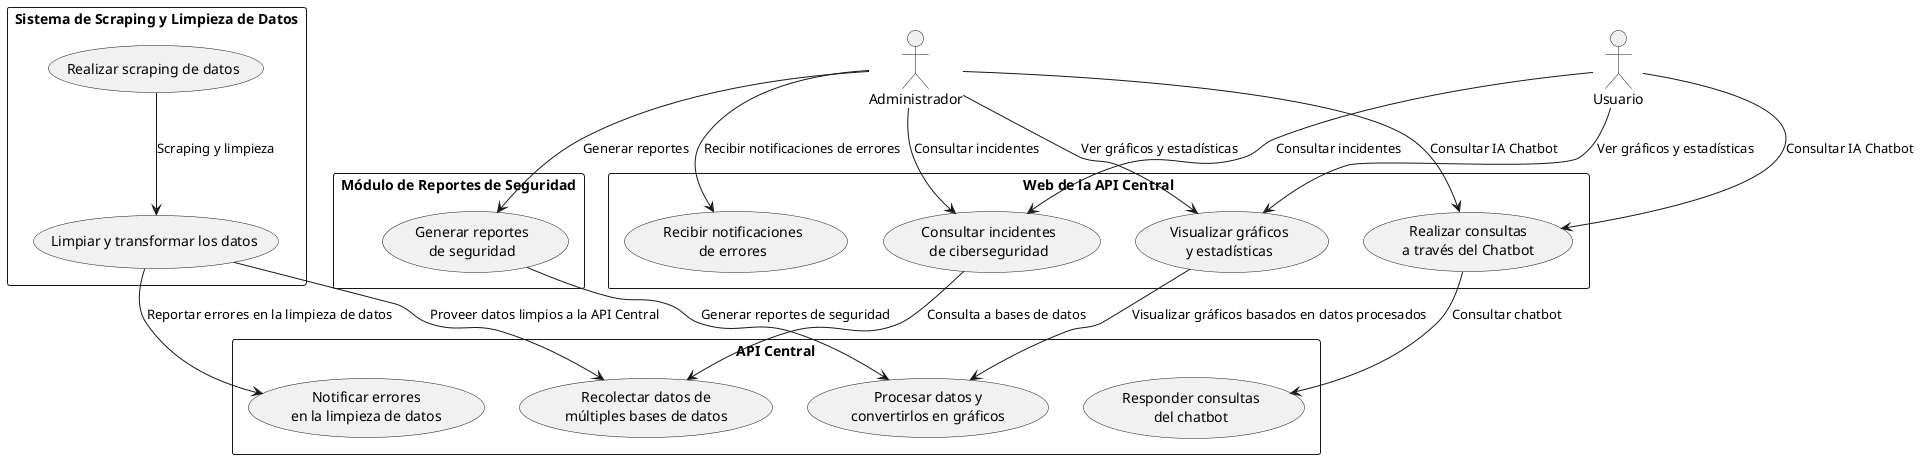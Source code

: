 @startuml
!define RECTANGLE class

actor Usuario as user
actor Administrador as admin

rectangle "Web de la API Central" {
  usecase "Visualizar gráficos\ny estadísticas" as UC1
  usecase "Consultar incidentes\nde ciberseguridad" as UC3
  usecase "Realizar consultas\na través del Chatbot" as UC4
  usecase "Recibir notificaciones\nde errores" as UC5
}

rectangle "API Central" {
  usecase "Procesar datos y\nconvertirlos en gráficos" as UC6
  usecase "Recolectar datos de\nmúltiples bases de datos" as UC7
  usecase "Notificar errores\nen la limpieza de datos" as UC8
  usecase "Responder consultas\ndel chatbot" as UC9
}

rectangle "Sistema de Scraping y Limpieza de Datos" {
  usecase "Realizar scraping de datos" as UC10
  usecase "Limpiar y transformar los datos" as UC11
}

rectangle "Módulo de Reportes de Seguridad" {
  usecase "Generar reportes\nde seguridad" as UC2
}

' Relaciones del Usuario con la web
user --> UC1 : "Ver gráficos y estadísticas"
user --> UC3 : "Consultar incidentes"
user --> UC4 : "Consultar IA Chatbot"

' Relaciones del Administrador con la web
admin --> UC1 : "Ver gráficos y estadísticas"
admin --> UC2 : "Generar reportes"
admin --> UC3 : "Consultar incidentes"
admin --> UC4 : "Consultar IA Chatbot"
admin --> UC5 : "Recibir notificaciones de errores"

' Relaciones de la web con la API Central
UC1 --> UC6 : "Visualizar gráficos basados en datos procesados"
UC2 --> UC6 : "Generar reportes de seguridad"
UC3 --> UC7 : "Consulta a bases de datos"
UC4 --> UC9 : "Consultar chatbot"

' Relaciones entre Sistema de Scraping y API Central
UC10 --> UC11 : "Scraping y limpieza"
UC11 --> UC7 : "Proveer datos limpios a la API Central"
UC8 <-- UC11 : "Reportar errores en la limpieza de datos"

@enduml